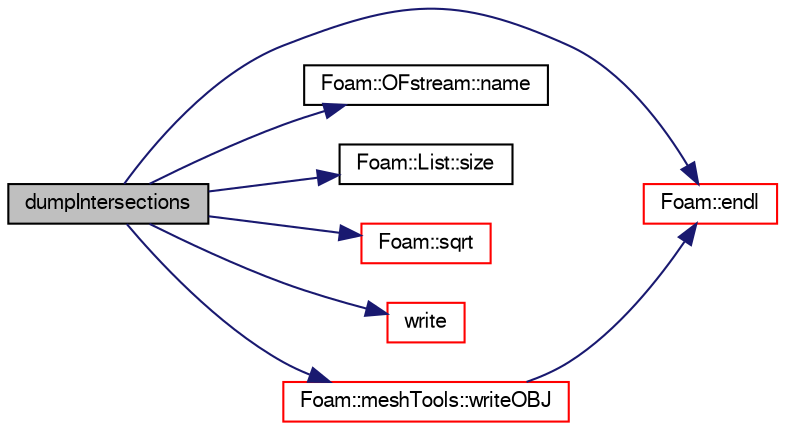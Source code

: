 digraph "dumpIntersections"
{
  bgcolor="transparent";
  edge [fontname="FreeSans",fontsize="10",labelfontname="FreeSans",labelfontsize="10"];
  node [fontname="FreeSans",fontsize="10",shape=record];
  rankdir="LR";
  Node17148 [label="dumpIntersections",height=0.2,width=0.4,color="black", fillcolor="grey75", style="filled", fontcolor="black"];
  Node17148 -> Node17149 [color="midnightblue",fontsize="10",style="solid",fontname="FreeSans"];
  Node17149 [label="Foam::endl",height=0.2,width=0.4,color="red",URL="$a21124.html#a2db8fe02a0d3909e9351bb4275b23ce4",tooltip="Add newline and flush stream. "];
  Node17148 -> Node17151 [color="midnightblue",fontsize="10",style="solid",fontname="FreeSans"];
  Node17151 [label="Foam::OFstream::name",height=0.2,width=0.4,color="black",URL="$a26190.html#aba53f1f9c8fadfa65f4099af10df348c",tooltip="Return the name of the stream. "];
  Node17148 -> Node17152 [color="midnightblue",fontsize="10",style="solid",fontname="FreeSans"];
  Node17152 [label="Foam::List::size",height=0.2,width=0.4,color="black",URL="$a25694.html#a8a5f6fa29bd4b500caf186f60245b384",tooltip="Override size to be inconsistent with allocated storage. "];
  Node17148 -> Node17153 [color="midnightblue",fontsize="10",style="solid",fontname="FreeSans"];
  Node17153 [label="Foam::sqrt",height=0.2,width=0.4,color="red",URL="$a21124.html#a8616bd62eebf2342a80222fecb1bda71"];
  Node17148 -> Node17158 [color="midnightblue",fontsize="10",style="solid",fontname="FreeSans"];
  Node17158 [label="write",height=0.2,width=0.4,color="red",URL="$a24662.html#ad48b7b943e88478c15879659cce7aebc",tooltip="Write mesh and all data. "];
  Node17148 -> Node17266 [color="midnightblue",fontsize="10",style="solid",fontname="FreeSans"];
  Node17266 [label="Foam::meshTools::writeOBJ",height=0.2,width=0.4,color="red",URL="$a21153.html#afd76c6ccc8ee4a5957f0232218167c17",tooltip="Write obj representation of point. "];
  Node17266 -> Node17149 [color="midnightblue",fontsize="10",style="solid",fontname="FreeSans"];
}
